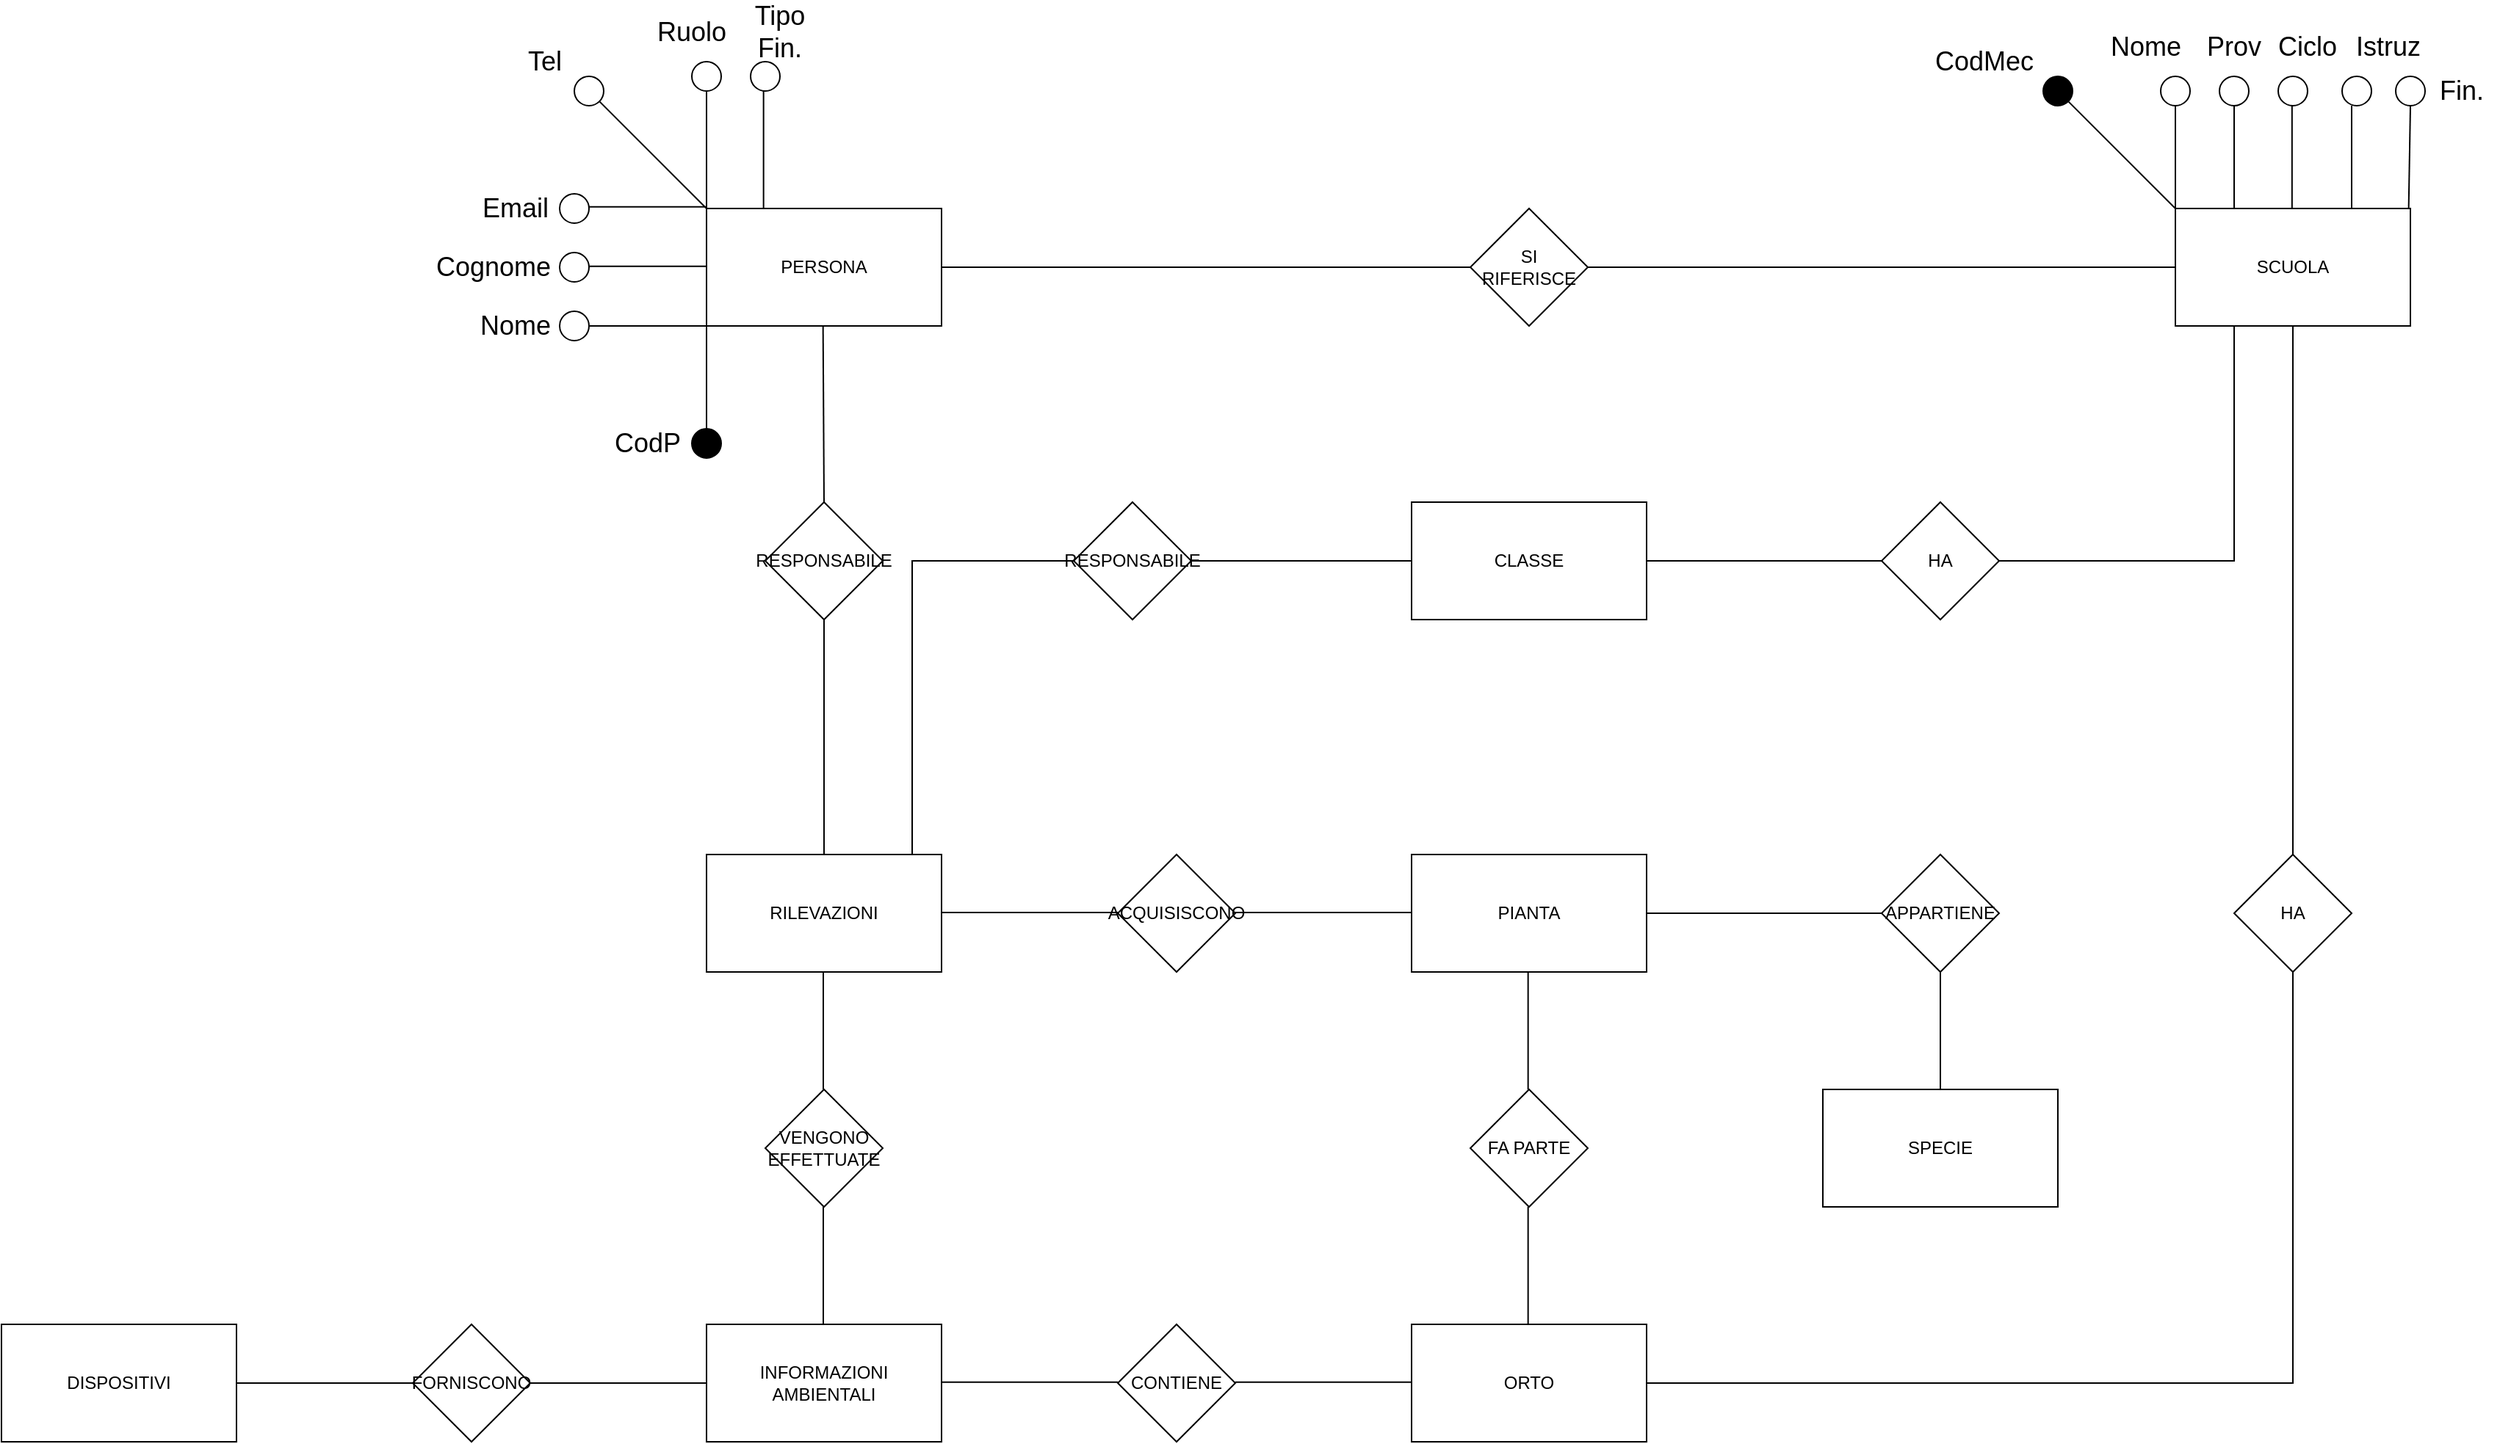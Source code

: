 <mxfile version="21.1.4" type="github">
  <diagram id="R2lEEEUBdFMjLlhIrx00" name="Page-1">
    <mxGraphModel dx="1235" dy="684" grid="1" gridSize="10" guides="1" tooltips="1" connect="1" arrows="1" fold="1" page="1" pageScale="1" pageWidth="1169" pageHeight="827" math="0" shadow="0" extFonts="Permanent Marker^https://fonts.googleapis.com/css?family=Permanent+Marker">
      <root>
        <mxCell id="0" />
        <mxCell id="1" parent="0" />
        <mxCell id="1GqtW3D0vnaD6hVMnLZm-1" value="SCUOLA" style="rounded=0;whiteSpace=wrap;html=1;" parent="1" vertex="1">
          <mxGeometry x="1640" y="280" width="160" height="80" as="geometry" />
        </mxCell>
        <mxCell id="1GqtW3D0vnaD6hVMnLZm-3" value="PERSONA" style="rounded=0;whiteSpace=wrap;html=1;" parent="1" vertex="1">
          <mxGeometry x="640" y="280" width="160" height="80" as="geometry" />
        </mxCell>
        <mxCell id="1GqtW3D0vnaD6hVMnLZm-5" value="SI RIFERISCE" style="rhombus;whiteSpace=wrap;html=1;" parent="1" vertex="1">
          <mxGeometry x="1160" y="280" width="80" height="80" as="geometry" />
        </mxCell>
        <mxCell id="1GqtW3D0vnaD6hVMnLZm-8" value="CLASSE" style="rounded=0;whiteSpace=wrap;html=1;" parent="1" vertex="1">
          <mxGeometry x="1120" y="480" width="160" height="80" as="geometry" />
        </mxCell>
        <mxCell id="1GqtW3D0vnaD6hVMnLZm-9" value="HA" style="rhombus;whiteSpace=wrap;html=1;" parent="1" vertex="1">
          <mxGeometry x="1440" y="480" width="80" height="80" as="geometry" />
        </mxCell>
        <mxCell id="1GqtW3D0vnaD6hVMnLZm-11" value="" style="endArrow=none;html=1;rounded=0;exitX=0;exitY=0.5;exitDx=0;exitDy=0;entryX=1;entryY=0.5;entryDx=0;entryDy=0;" parent="1" source="1GqtW3D0vnaD6hVMnLZm-9" target="1GqtW3D0vnaD6hVMnLZm-8" edge="1">
          <mxGeometry width="50" height="50" relative="1" as="geometry">
            <mxPoint x="1540" y="560" as="sourcePoint" />
            <mxPoint x="1500" y="530" as="targetPoint" />
          </mxGeometry>
        </mxCell>
        <mxCell id="1GqtW3D0vnaD6hVMnLZm-12" value="ORTO" style="rounded=0;whiteSpace=wrap;html=1;" parent="1" vertex="1">
          <mxGeometry x="1120" y="1040" width="160" height="80" as="geometry" />
        </mxCell>
        <mxCell id="1GqtW3D0vnaD6hVMnLZm-15" value="" style="endArrow=none;html=1;rounded=0;exitX=1;exitY=0.5;exitDx=0;exitDy=0;entryX=0.25;entryY=1;entryDx=0;entryDy=0;" parent="1" edge="1" target="1GqtW3D0vnaD6hVMnLZm-1" source="1GqtW3D0vnaD6hVMnLZm-9">
          <mxGeometry width="50" height="50" relative="1" as="geometry">
            <mxPoint x="1640" y="480" as="sourcePoint" />
            <mxPoint x="1680" y="400" as="targetPoint" />
            <Array as="points">
              <mxPoint x="1680" y="520" />
            </Array>
          </mxGeometry>
        </mxCell>
        <mxCell id="1GqtW3D0vnaD6hVMnLZm-16" value="" style="endArrow=none;html=1;rounded=0;exitX=0;exitY=0.5;exitDx=0;exitDy=0;entryX=1;entryY=0.5;entryDx=0;entryDy=0;" parent="1" source="1GqtW3D0vnaD6hVMnLZm-1" edge="1" target="1GqtW3D0vnaD6hVMnLZm-5">
          <mxGeometry width="50" height="50" relative="1" as="geometry">
            <mxPoint x="1400" y="400" as="sourcePoint" />
            <mxPoint x="1400" y="320" as="targetPoint" />
          </mxGeometry>
        </mxCell>
        <mxCell id="1GqtW3D0vnaD6hVMnLZm-17" value="" style="endArrow=none;html=1;rounded=0;exitX=0;exitY=0.5;exitDx=0;exitDy=0;entryX=1;entryY=0.5;entryDx=0;entryDy=0;" parent="1" source="1GqtW3D0vnaD6hVMnLZm-5" target="1GqtW3D0vnaD6hVMnLZm-3" edge="1">
          <mxGeometry width="50" height="50" relative="1" as="geometry">
            <mxPoint x="1210" y="390" as="sourcePoint" />
            <mxPoint x="1210" y="310" as="targetPoint" />
          </mxGeometry>
        </mxCell>
        <mxCell id="1GqtW3D0vnaD6hVMnLZm-18" value="HA" style="rhombus;whiteSpace=wrap;html=1;" parent="1" vertex="1">
          <mxGeometry x="1680" y="720" width="80" height="80" as="geometry" />
        </mxCell>
        <mxCell id="1GqtW3D0vnaD6hVMnLZm-20" value="" style="endArrow=none;html=1;rounded=0;entryX=0.5;entryY=1;entryDx=0;entryDy=0;exitX=1;exitY=0.5;exitDx=0;exitDy=0;" parent="1" edge="1" target="1GqtW3D0vnaD6hVMnLZm-18" source="1GqtW3D0vnaD6hVMnLZm-12">
          <mxGeometry width="50" height="50" relative="1" as="geometry">
            <mxPoint x="1610" y="1080" as="sourcePoint" />
            <mxPoint x="1609.5" y="830" as="targetPoint" />
            <Array as="points">
              <mxPoint x="1720" y="1080" />
            </Array>
          </mxGeometry>
        </mxCell>
        <mxCell id="1GqtW3D0vnaD6hVMnLZm-21" value="PIANTA" style="rounded=0;whiteSpace=wrap;html=1;" parent="1" vertex="1">
          <mxGeometry x="1120" y="720" width="160" height="80" as="geometry" />
        </mxCell>
        <mxCell id="1GqtW3D0vnaD6hVMnLZm-22" value="FA PARTE" style="rhombus;whiteSpace=wrap;html=1;" parent="1" vertex="1">
          <mxGeometry x="1160" y="880" width="80" height="80" as="geometry" />
        </mxCell>
        <mxCell id="1GqtW3D0vnaD6hVMnLZm-24" value="" style="endArrow=none;html=1;rounded=0;exitX=0;exitY=0.5;exitDx=0;exitDy=0;entryX=1;entryY=0.5;entryDx=0;entryDy=0;" parent="1" edge="1">
          <mxGeometry width="50" height="50" relative="1" as="geometry">
            <mxPoint x="920" y="1079.33" as="sourcePoint" />
            <mxPoint x="800" y="1079.33" as="targetPoint" />
          </mxGeometry>
        </mxCell>
        <mxCell id="1GqtW3D0vnaD6hVMnLZm-25" value="" style="endArrow=none;html=1;rounded=0;exitX=0;exitY=0.5;exitDx=0;exitDy=0;entryX=1;entryY=0.5;entryDx=0;entryDy=0;" parent="1" edge="1">
          <mxGeometry width="50" height="50" relative="1" as="geometry">
            <mxPoint x="1120" y="1079.33" as="sourcePoint" />
            <mxPoint x="1000" y="1079.33" as="targetPoint" />
          </mxGeometry>
        </mxCell>
        <mxCell id="1GqtW3D0vnaD6hVMnLZm-26" value="SPECIE" style="rounded=0;whiteSpace=wrap;html=1;" parent="1" vertex="1">
          <mxGeometry x="1400" y="880" width="160" height="80" as="geometry" />
        </mxCell>
        <mxCell id="1GqtW3D0vnaD6hVMnLZm-27" value="APPARTIENE" style="rhombus;whiteSpace=wrap;html=1;" parent="1" vertex="1">
          <mxGeometry x="1440" y="720" width="80" height="80" as="geometry" />
        </mxCell>
        <mxCell id="1GqtW3D0vnaD6hVMnLZm-28" value="" style="endArrow=none;html=1;rounded=0;entryX=0;entryY=0.5;entryDx=0;entryDy=0;exitX=1;exitY=0.5;exitDx=0;exitDy=0;" parent="1" edge="1" target="1GqtW3D0vnaD6hVMnLZm-27" source="1GqtW3D0vnaD6hVMnLZm-21">
          <mxGeometry width="50" height="50" relative="1" as="geometry">
            <mxPoint x="1250" y="900" as="sourcePoint" />
            <mxPoint x="1649.09" y="1099.75" as="targetPoint" />
          </mxGeometry>
        </mxCell>
        <mxCell id="1GqtW3D0vnaD6hVMnLZm-29" value="" style="endArrow=none;html=1;rounded=0;exitX=0.5;exitY=1;exitDx=0;exitDy=0;entryX=0.5;entryY=0;entryDx=0;entryDy=0;" parent="1" edge="1" target="1GqtW3D0vnaD6hVMnLZm-26" source="1GqtW3D0vnaD6hVMnLZm-27">
          <mxGeometry width="50" height="50" relative="1" as="geometry">
            <mxPoint x="1790" y="1010.5" as="sourcePoint" />
            <mxPoint x="1540" y="900" as="targetPoint" />
          </mxGeometry>
        </mxCell>
        <mxCell id="9_35HUgDkUIat2iefjqO-1" value="RILEVAZIONI" style="rounded=0;whiteSpace=wrap;html=1;" vertex="1" parent="1">
          <mxGeometry x="640" y="720" width="160" height="80" as="geometry" />
        </mxCell>
        <mxCell id="9_35HUgDkUIat2iefjqO-2" value="VENGONO EFFETTUATE" style="rhombus;whiteSpace=wrap;html=1;" vertex="1" parent="1">
          <mxGeometry x="680" y="880" width="80" height="80" as="geometry" />
        </mxCell>
        <mxCell id="9_35HUgDkUIat2iefjqO-3" value="" style="endArrow=none;html=1;rounded=0;exitX=0.5;exitY=0;exitDx=0;exitDy=0;entryX=0.5;entryY=1;entryDx=0;entryDy=0;" edge="1" parent="1">
          <mxGeometry width="50" height="50" relative="1" as="geometry">
            <mxPoint x="719.5" y="880" as="sourcePoint" />
            <mxPoint x="719.5" y="800" as="targetPoint" />
          </mxGeometry>
        </mxCell>
        <mxCell id="9_35HUgDkUIat2iefjqO-4" value="" style="endArrow=none;html=1;rounded=0;exitX=0.5;exitY=0;exitDx=0;exitDy=0;entryX=0.5;entryY=1;entryDx=0;entryDy=0;" edge="1" parent="1">
          <mxGeometry width="50" height="50" relative="1" as="geometry">
            <mxPoint x="719.5" y="1040" as="sourcePoint" />
            <mxPoint x="719.5" y="960" as="targetPoint" />
          </mxGeometry>
        </mxCell>
        <mxCell id="9_35HUgDkUIat2iefjqO-5" value="INFORMAZIONI AMBIENTALI" style="rounded=0;whiteSpace=wrap;html=1;" vertex="1" parent="1">
          <mxGeometry x="640" y="1040" width="160" height="80" as="geometry" />
        </mxCell>
        <mxCell id="9_35HUgDkUIat2iefjqO-6" value="ACQUISISCONO" style="rhombus;whiteSpace=wrap;html=1;" vertex="1" parent="1">
          <mxGeometry x="920" y="720" width="80" height="80" as="geometry" />
        </mxCell>
        <mxCell id="9_35HUgDkUIat2iefjqO-7" value="" style="endArrow=none;html=1;rounded=0;exitX=0;exitY=0.5;exitDx=0;exitDy=0;entryX=1;entryY=0.5;entryDx=0;entryDy=0;" edge="1" parent="1">
          <mxGeometry width="50" height="50" relative="1" as="geometry">
            <mxPoint x="1120" y="759.5" as="sourcePoint" />
            <mxPoint x="1000" y="759.5" as="targetPoint" />
          </mxGeometry>
        </mxCell>
        <mxCell id="9_35HUgDkUIat2iefjqO-8" value="" style="endArrow=none;html=1;rounded=0;exitX=0;exitY=0.5;exitDx=0;exitDy=0;entryX=1;entryY=0.5;entryDx=0;entryDy=0;" edge="1" parent="1">
          <mxGeometry width="50" height="50" relative="1" as="geometry">
            <mxPoint x="920" y="759.5" as="sourcePoint" />
            <mxPoint x="800" y="759.5" as="targetPoint" />
          </mxGeometry>
        </mxCell>
        <mxCell id="9_35HUgDkUIat2iefjqO-9" value="DISPOSITIVI" style="rounded=0;whiteSpace=wrap;html=1;" vertex="1" parent="1">
          <mxGeometry x="160" y="1040" width="160" height="80" as="geometry" />
        </mxCell>
        <mxCell id="9_35HUgDkUIat2iefjqO-10" value="FORNISCONO" style="rhombus;whiteSpace=wrap;html=1;" vertex="1" parent="1">
          <mxGeometry x="440" y="1040" width="80" height="80" as="geometry" />
        </mxCell>
        <mxCell id="9_35HUgDkUIat2iefjqO-13" value="" style="endArrow=none;html=1;rounded=0;exitX=1;exitY=0.5;exitDx=0;exitDy=0;entryX=0;entryY=0.5;entryDx=0;entryDy=0;" edge="1" parent="1" source="9_35HUgDkUIat2iefjqO-10" target="9_35HUgDkUIat2iefjqO-5">
          <mxGeometry width="50" height="50" relative="1" as="geometry">
            <mxPoint x="279.47" y="880" as="sourcePoint" />
            <mxPoint x="279.47" y="800" as="targetPoint" />
          </mxGeometry>
        </mxCell>
        <mxCell id="9_35HUgDkUIat2iefjqO-14" value="" style="endArrow=none;html=1;rounded=0;exitX=1;exitY=0.5;exitDx=0;exitDy=0;entryX=0;entryY=0.5;entryDx=0;entryDy=0;" edge="1" parent="1" source="9_35HUgDkUIat2iefjqO-9" target="9_35HUgDkUIat2iefjqO-10">
          <mxGeometry width="50" height="50" relative="1" as="geometry">
            <mxPoint x="279.47" y="1040" as="sourcePoint" />
            <mxPoint x="279.47" y="960" as="targetPoint" />
          </mxGeometry>
        </mxCell>
        <mxCell id="9_35HUgDkUIat2iefjqO-15" value="CONTIENE" style="rhombus;whiteSpace=wrap;html=1;" vertex="1" parent="1">
          <mxGeometry x="920" y="1040" width="80" height="80" as="geometry" />
        </mxCell>
        <mxCell id="9_35HUgDkUIat2iefjqO-16" value="" style="endArrow=none;html=1;rounded=0;exitX=0.5;exitY=0;exitDx=0;exitDy=0;entryX=0.5;entryY=1;entryDx=0;entryDy=0;" edge="1" parent="1">
          <mxGeometry width="50" height="50" relative="1" as="geometry">
            <mxPoint x="1199.33" y="880" as="sourcePoint" />
            <mxPoint x="1199.33" y="800" as="targetPoint" />
          </mxGeometry>
        </mxCell>
        <mxCell id="9_35HUgDkUIat2iefjqO-17" value="" style="endArrow=none;html=1;rounded=0;exitX=0.5;exitY=0;exitDx=0;exitDy=0;entryX=0.5;entryY=1;entryDx=0;entryDy=0;" edge="1" parent="1">
          <mxGeometry width="50" height="50" relative="1" as="geometry">
            <mxPoint x="1199.33" y="1040" as="sourcePoint" />
            <mxPoint x="1199.33" y="960" as="targetPoint" />
          </mxGeometry>
        </mxCell>
        <mxCell id="DDrjwqXmX3AK9MPqNoBI-1" value="" style="endArrow=none;html=1;rounded=0;entryX=0.5;entryY=1;entryDx=0;entryDy=0;exitX=0.5;exitY=0;exitDx=0;exitDy=0;" edge="1" parent="1" source="1GqtW3D0vnaD6hVMnLZm-18" target="1GqtW3D0vnaD6hVMnLZm-1">
          <mxGeometry width="50" height="50" relative="1" as="geometry">
            <mxPoint x="1720" y="720" as="sourcePoint" />
            <mxPoint x="1719.33" y="410" as="targetPoint" />
          </mxGeometry>
        </mxCell>
        <mxCell id="DDrjwqXmX3AK9MPqNoBI-8" value="" style="endArrow=none;html=1;rounded=0;exitX=0;exitY=0.5;exitDx=0;exitDy=0;entryX=1;entryY=0.5;entryDx=0;entryDy=0;" edge="1" parent="1" source="1GqtW3D0vnaD6hVMnLZm-8" target="DDrjwqXmX3AK9MPqNoBI-11">
          <mxGeometry width="50" height="50" relative="1" as="geometry">
            <mxPoint x="1000" y="519.33" as="sourcePoint" />
            <mxPoint x="840" y="519.33" as="targetPoint" />
          </mxGeometry>
        </mxCell>
        <mxCell id="DDrjwqXmX3AK9MPqNoBI-10" value="" style="endArrow=none;html=1;rounded=0;exitX=0.5;exitY=0;exitDx=0;exitDy=0;entryX=0.5;entryY=1;entryDx=0;entryDy=0;" edge="1" parent="1" source="DDrjwqXmX3AK9MPqNoBI-4">
          <mxGeometry width="50" height="50" relative="1" as="geometry">
            <mxPoint x="719.33" y="440" as="sourcePoint" />
            <mxPoint x="719.33" y="360" as="targetPoint" />
          </mxGeometry>
        </mxCell>
        <mxCell id="DDrjwqXmX3AK9MPqNoBI-11" value="RESPONSABILE" style="rhombus;whiteSpace=wrap;html=1;" vertex="1" parent="1">
          <mxGeometry x="890" y="480" width="80" height="80" as="geometry" />
        </mxCell>
        <mxCell id="DDrjwqXmX3AK9MPqNoBI-4" value="RESPONSABILE" style="rhombus;whiteSpace=wrap;html=1;" vertex="1" parent="1">
          <mxGeometry x="680" y="480" width="80" height="80" as="geometry" />
        </mxCell>
        <mxCell id="DDrjwqXmX3AK9MPqNoBI-13" value="" style="endArrow=none;html=1;rounded=0;exitX=0.5;exitY=0;exitDx=0;exitDy=0;entryX=0.5;entryY=1;entryDx=0;entryDy=0;" edge="1" parent="1" source="9_35HUgDkUIat2iefjqO-1" target="DDrjwqXmX3AK9MPqNoBI-4">
          <mxGeometry width="50" height="50" relative="1" as="geometry">
            <mxPoint x="719.33" y="600" as="sourcePoint" />
            <mxPoint x="719.33" y="520" as="targetPoint" />
          </mxGeometry>
        </mxCell>
        <mxCell id="DDrjwqXmX3AK9MPqNoBI-14" value="" style="endArrow=none;html=1;rounded=0;entryX=0;entryY=0.5;entryDx=0;entryDy=0;" edge="1" parent="1" target="DDrjwqXmX3AK9MPqNoBI-11">
          <mxGeometry width="50" height="50" relative="1" as="geometry">
            <mxPoint x="780" y="720" as="sourcePoint" />
            <mxPoint x="879.33" y="560" as="targetPoint" />
            <Array as="points">
              <mxPoint x="780" y="520" />
            </Array>
          </mxGeometry>
        </mxCell>
        <mxCell id="9_35HUgDkUIat2iefjqO-19" value="" style="ellipse;whiteSpace=wrap;html=1;fillColor=#000000;direction=south;" vertex="1" parent="1">
          <mxGeometry x="630" y="430" width="20" height="20" as="geometry" />
        </mxCell>
        <mxCell id="9_35HUgDkUIat2iefjqO-20" value="&lt;font style=&quot;font-size: 18px;&quot;&gt;CodP&lt;/font&gt;" style="text;html=1;strokeColor=none;fillColor=none;align=center;verticalAlign=middle;whiteSpace=wrap;rounded=0;" vertex="1" parent="1">
          <mxGeometry x="570" y="420" width="60" height="40" as="geometry" />
        </mxCell>
        <mxCell id="9_35HUgDkUIat2iefjqO-26" value="" style="endArrow=none;html=1;rounded=0;entryX=0;entryY=1;entryDx=0;entryDy=0;exitX=0;exitY=0.5;exitDx=0;exitDy=0;" edge="1" parent="1" source="9_35HUgDkUIat2iefjqO-19" target="1GqtW3D0vnaD6hVMnLZm-3">
          <mxGeometry width="50" height="50" relative="1" as="geometry">
            <mxPoint x="640" y="420" as="sourcePoint" />
            <mxPoint x="690" y="370" as="targetPoint" />
          </mxGeometry>
        </mxCell>
        <mxCell id="9_35HUgDkUIat2iefjqO-27" value="" style="ellipse;whiteSpace=wrap;html=1;fillColor=#FFFFFF;direction=south;gradientColor=none;" vertex="1" parent="1">
          <mxGeometry x="540" y="350" width="20" height="20" as="geometry" />
        </mxCell>
        <mxCell id="9_35HUgDkUIat2iefjqO-28" value="" style="endArrow=none;html=1;rounded=0;exitX=0.5;exitY=0;exitDx=0;exitDy=0;" edge="1" parent="1" source="9_35HUgDkUIat2iefjqO-27">
          <mxGeometry width="50" height="50" relative="1" as="geometry">
            <mxPoint x="560" y="410" as="sourcePoint" />
            <mxPoint x="640" y="360" as="targetPoint" />
          </mxGeometry>
        </mxCell>
        <mxCell id="9_35HUgDkUIat2iefjqO-29" value="&lt;span style=&quot;font-size: 18px;&quot;&gt;Nome&lt;/span&gt;" style="text;html=1;strokeColor=none;fillColor=none;align=center;verticalAlign=middle;whiteSpace=wrap;rounded=0;" vertex="1" parent="1">
          <mxGeometry x="480" y="340" width="60" height="40" as="geometry" />
        </mxCell>
        <mxCell id="9_35HUgDkUIat2iefjqO-30" value="" style="ellipse;whiteSpace=wrap;html=1;fillColor=#FFFFFF;direction=south;gradientColor=none;" vertex="1" parent="1">
          <mxGeometry x="540" y="310" width="20" height="20" as="geometry" />
        </mxCell>
        <mxCell id="9_35HUgDkUIat2iefjqO-31" value="" style="endArrow=none;html=1;rounded=0;exitX=0.5;exitY=0;exitDx=0;exitDy=0;" edge="1" parent="1">
          <mxGeometry width="50" height="50" relative="1" as="geometry">
            <mxPoint x="560" y="319.41" as="sourcePoint" />
            <mxPoint x="640" y="319.41" as="targetPoint" />
          </mxGeometry>
        </mxCell>
        <mxCell id="9_35HUgDkUIat2iefjqO-32" value="&lt;span style=&quot;font-size: 18px;&quot;&gt;Cognome&lt;/span&gt;" style="text;html=1;strokeColor=none;fillColor=none;align=center;verticalAlign=middle;whiteSpace=wrap;rounded=0;" vertex="1" parent="1">
          <mxGeometry x="450" y="300" width="90" height="40" as="geometry" />
        </mxCell>
        <mxCell id="9_35HUgDkUIat2iefjqO-34" value="" style="ellipse;whiteSpace=wrap;html=1;fillColor=#FFFFFF;direction=south;gradientColor=none;" vertex="1" parent="1">
          <mxGeometry x="540" y="270" width="20" height="20" as="geometry" />
        </mxCell>
        <mxCell id="9_35HUgDkUIat2iefjqO-35" value="" style="endArrow=none;html=1;rounded=0;exitX=0.5;exitY=0;exitDx=0;exitDy=0;" edge="1" parent="1">
          <mxGeometry width="50" height="50" relative="1" as="geometry">
            <mxPoint x="560" y="278.82" as="sourcePoint" />
            <mxPoint x="640" y="278.82" as="targetPoint" />
          </mxGeometry>
        </mxCell>
        <mxCell id="9_35HUgDkUIat2iefjqO-36" value="&lt;span style=&quot;font-size: 18px;&quot;&gt;Email&lt;/span&gt;" style="text;html=1;strokeColor=none;fillColor=none;align=center;verticalAlign=middle;whiteSpace=wrap;rounded=0;" vertex="1" parent="1">
          <mxGeometry x="480" y="260" width="60" height="40" as="geometry" />
        </mxCell>
        <mxCell id="9_35HUgDkUIat2iefjqO-37" value="" style="ellipse;whiteSpace=wrap;html=1;fillColor=#FFFFFF;direction=south;gradientColor=none;" vertex="1" parent="1">
          <mxGeometry x="550" y="190" width="20" height="20" as="geometry" />
        </mxCell>
        <mxCell id="9_35HUgDkUIat2iefjqO-38" value="" style="endArrow=none;html=1;rounded=0;exitX=1;exitY=0;exitDx=0;exitDy=0;entryX=0;entryY=0;entryDx=0;entryDy=0;" edge="1" parent="1" source="9_35HUgDkUIat2iefjqO-37" target="1GqtW3D0vnaD6hVMnLZm-3">
          <mxGeometry width="50" height="50" relative="1" as="geometry">
            <mxPoint x="620" y="220.0" as="sourcePoint" />
            <mxPoint x="700" y="220.0" as="targetPoint" />
          </mxGeometry>
        </mxCell>
        <mxCell id="9_35HUgDkUIat2iefjqO-39" value="&lt;span style=&quot;font-size: 18px;&quot;&gt;Tel&lt;/span&gt;" style="text;html=1;strokeColor=none;fillColor=none;align=center;verticalAlign=middle;whiteSpace=wrap;rounded=0;" vertex="1" parent="1">
          <mxGeometry x="510" y="160" width="40" height="40" as="geometry" />
        </mxCell>
        <mxCell id="9_35HUgDkUIat2iefjqO-40" value="" style="ellipse;whiteSpace=wrap;html=1;fillColor=#FFFFFF;direction=south;gradientColor=none;" vertex="1" parent="1">
          <mxGeometry x="630" y="180" width="20" height="20" as="geometry" />
        </mxCell>
        <mxCell id="9_35HUgDkUIat2iefjqO-41" value="" style="endArrow=none;html=1;rounded=0;exitX=1;exitY=0.5;exitDx=0;exitDy=0;entryX=0;entryY=0;entryDx=0;entryDy=0;" edge="1" parent="1" source="9_35HUgDkUIat2iefjqO-40" target="1GqtW3D0vnaD6hVMnLZm-3">
          <mxGeometry width="50" height="50" relative="1" as="geometry">
            <mxPoint x="630" y="220.0" as="sourcePoint" />
            <mxPoint x="710" y="220.0" as="targetPoint" />
          </mxGeometry>
        </mxCell>
        <mxCell id="9_35HUgDkUIat2iefjqO-42" value="&lt;span style=&quot;font-size: 18px;&quot;&gt;Ruolo&lt;/span&gt;" style="text;html=1;strokeColor=none;fillColor=none;align=center;verticalAlign=middle;whiteSpace=wrap;rounded=0;" vertex="1" parent="1">
          <mxGeometry x="600" y="140" width="60" height="40" as="geometry" />
        </mxCell>
        <mxCell id="9_35HUgDkUIat2iefjqO-43" value="" style="ellipse;whiteSpace=wrap;html=1;fillColor=#FFFFFF;direction=south;gradientColor=none;" vertex="1" parent="1">
          <mxGeometry x="670" y="180" width="20" height="20" as="geometry" />
        </mxCell>
        <mxCell id="9_35HUgDkUIat2iefjqO-44" value="" style="endArrow=none;html=1;rounded=0;exitX=1;exitY=0.5;exitDx=0;exitDy=0;entryX=0;entryY=0;entryDx=0;entryDy=0;" edge="1" parent="1">
          <mxGeometry width="50" height="50" relative="1" as="geometry">
            <mxPoint x="678.82" y="200" as="sourcePoint" />
            <mxPoint x="678.82" y="280" as="targetPoint" />
          </mxGeometry>
        </mxCell>
        <mxCell id="9_35HUgDkUIat2iefjqO-45" value="&lt;span style=&quot;font-size: 18px;&quot;&gt;Tipo Fin.&lt;/span&gt;" style="text;html=1;strokeColor=none;fillColor=none;align=center;verticalAlign=middle;whiteSpace=wrap;rounded=0;" vertex="1" parent="1">
          <mxGeometry x="660" y="140" width="60" height="40" as="geometry" />
        </mxCell>
        <mxCell id="9_35HUgDkUIat2iefjqO-46" value="" style="ellipse;whiteSpace=wrap;html=1;fillColor=#000000;direction=south;" vertex="1" parent="1">
          <mxGeometry x="1550" y="190" width="20" height="20" as="geometry" />
        </mxCell>
        <mxCell id="9_35HUgDkUIat2iefjqO-47" value="" style="endArrow=none;html=1;rounded=0;entryX=1;entryY=0;entryDx=0;entryDy=0;exitX=0;exitY=0;exitDx=0;exitDy=0;" edge="1" parent="1" source="1GqtW3D0vnaD6hVMnLZm-1" target="9_35HUgDkUIat2iefjqO-46">
          <mxGeometry width="50" height="50" relative="1" as="geometry">
            <mxPoint x="1580" y="280" as="sourcePoint" />
            <mxPoint x="1580" y="210" as="targetPoint" />
          </mxGeometry>
        </mxCell>
        <mxCell id="9_35HUgDkUIat2iefjqO-48" value="&lt;font style=&quot;font-size: 18px;&quot;&gt;CodMec&lt;/font&gt;" style="text;html=1;strokeColor=none;fillColor=none;align=center;verticalAlign=middle;whiteSpace=wrap;rounded=0;" vertex="1" parent="1">
          <mxGeometry x="1470" y="160" width="80" height="40" as="geometry" />
        </mxCell>
        <mxCell id="9_35HUgDkUIat2iefjqO-49" value="" style="endArrow=none;html=1;rounded=0;exitX=0;exitY=0;exitDx=0;exitDy=0;entryX=1;entryY=0.5;entryDx=0;entryDy=0;" edge="1" parent="1" source="1GqtW3D0vnaD6hVMnLZm-1" target="9_35HUgDkUIat2iefjqO-50">
          <mxGeometry width="50" height="50" relative="1" as="geometry">
            <mxPoint x="1800" y="358.82" as="sourcePoint" />
            <mxPoint x="1880" y="440" as="targetPoint" />
          </mxGeometry>
        </mxCell>
        <mxCell id="9_35HUgDkUIat2iefjqO-50" value="" style="ellipse;whiteSpace=wrap;html=1;fillColor=#FFFFFF;direction=south;gradientColor=none;" vertex="1" parent="1">
          <mxGeometry x="1630" y="190" width="20" height="20" as="geometry" />
        </mxCell>
        <mxCell id="9_35HUgDkUIat2iefjqO-51" value="&lt;span style=&quot;font-size: 18px;&quot;&gt;Nome&lt;/span&gt;" style="text;html=1;strokeColor=none;fillColor=none;align=center;verticalAlign=middle;whiteSpace=wrap;rounded=0;" vertex="1" parent="1">
          <mxGeometry x="1590" y="150" width="60" height="40" as="geometry" />
        </mxCell>
        <mxCell id="9_35HUgDkUIat2iefjqO-52" value="" style="ellipse;whiteSpace=wrap;html=1;fillColor=#FFFFFF;direction=south;gradientColor=none;" vertex="1" parent="1">
          <mxGeometry x="1670" y="190" width="20" height="20" as="geometry" />
        </mxCell>
        <mxCell id="9_35HUgDkUIat2iefjqO-54" value="" style="endArrow=none;html=1;rounded=0;exitX=0.25;exitY=0;exitDx=0;exitDy=0;entryX=1;entryY=0.5;entryDx=0;entryDy=0;" edge="1" parent="1" source="1GqtW3D0vnaD6hVMnLZm-1" target="9_35HUgDkUIat2iefjqO-52">
          <mxGeometry width="50" height="50" relative="1" as="geometry">
            <mxPoint x="1940" y="355.82" as="sourcePoint" />
            <mxPoint x="1680" y="230" as="targetPoint" />
          </mxGeometry>
        </mxCell>
        <mxCell id="9_35HUgDkUIat2iefjqO-55" value="&lt;span style=&quot;font-size: 18px;&quot;&gt;Prov&lt;/span&gt;" style="text;html=1;strokeColor=none;fillColor=none;align=center;verticalAlign=middle;whiteSpace=wrap;rounded=0;" vertex="1" parent="1">
          <mxGeometry x="1655" y="150" width="50" height="40" as="geometry" />
        </mxCell>
        <mxCell id="9_35HUgDkUIat2iefjqO-57" value="" style="ellipse;whiteSpace=wrap;html=1;fillColor=#FFFFFF;direction=south;gradientColor=none;" vertex="1" parent="1">
          <mxGeometry x="1710" y="190" width="20" height="20" as="geometry" />
        </mxCell>
        <mxCell id="9_35HUgDkUIat2iefjqO-67" value="" style="endArrow=none;html=1;rounded=0;exitX=0.25;exitY=0;exitDx=0;exitDy=0;entryX=1;entryY=0.5;entryDx=0;entryDy=0;" edge="1" parent="1">
          <mxGeometry width="50" height="50" relative="1" as="geometry">
            <mxPoint x="1719.41" y="280" as="sourcePoint" />
            <mxPoint x="1719.41" y="210" as="targetPoint" />
          </mxGeometry>
        </mxCell>
        <mxCell id="9_35HUgDkUIat2iefjqO-68" value="&lt;span style=&quot;font-size: 18px;&quot;&gt;Ciclo&lt;/span&gt;" style="text;html=1;strokeColor=none;fillColor=none;align=center;verticalAlign=middle;whiteSpace=wrap;rounded=0;" vertex="1" parent="1">
          <mxGeometry x="1705" y="150" width="50" height="40" as="geometry" />
        </mxCell>
        <mxCell id="9_35HUgDkUIat2iefjqO-70" value="" style="ellipse;whiteSpace=wrap;html=1;fillColor=#FFFFFF;direction=south;gradientColor=none;" vertex="1" parent="1">
          <mxGeometry x="1753.5" y="190" width="20" height="20" as="geometry" />
        </mxCell>
        <mxCell id="9_35HUgDkUIat2iefjqO-71" value="" style="endArrow=none;html=1;rounded=0;exitX=0.25;exitY=0;exitDx=0;exitDy=0;entryX=1;entryY=0.5;entryDx=0;entryDy=0;" edge="1" parent="1">
          <mxGeometry width="50" height="50" relative="1" as="geometry">
            <mxPoint x="1760" y="280" as="sourcePoint" />
            <mxPoint x="1760" y="210" as="targetPoint" />
          </mxGeometry>
        </mxCell>
        <mxCell id="9_35HUgDkUIat2iefjqO-72" value="&lt;span style=&quot;font-size: 18px;&quot;&gt;Istruz&lt;/span&gt;" style="text;html=1;strokeColor=none;fillColor=none;align=center;verticalAlign=middle;whiteSpace=wrap;rounded=0;" vertex="1" parent="1">
          <mxGeometry x="1760" y="150" width="50" height="40" as="geometry" />
        </mxCell>
        <mxCell id="9_35HUgDkUIat2iefjqO-73" value="" style="ellipse;whiteSpace=wrap;html=1;fillColor=#FFFFFF;direction=south;gradientColor=none;" vertex="1" parent="1">
          <mxGeometry x="1790" y="190" width="20" height="20" as="geometry" />
        </mxCell>
        <mxCell id="9_35HUgDkUIat2iefjqO-74" value="" style="endArrow=none;html=1;rounded=0;exitX=0.25;exitY=0;exitDx=0;exitDy=0;entryX=1;entryY=0.5;entryDx=0;entryDy=0;" edge="1" parent="1" target="9_35HUgDkUIat2iefjqO-73">
          <mxGeometry width="50" height="50" relative="1" as="geometry">
            <mxPoint x="1798.82" y="280" as="sourcePoint" />
            <mxPoint x="1799" y="220" as="targetPoint" />
          </mxGeometry>
        </mxCell>
        <mxCell id="9_35HUgDkUIat2iefjqO-76" value="&lt;span style=&quot;font-size: 18px;&quot;&gt;Fin.&lt;/span&gt;" style="text;html=1;strokeColor=none;fillColor=none;align=center;verticalAlign=middle;whiteSpace=wrap;rounded=0;" vertex="1" parent="1">
          <mxGeometry x="1810" y="180" width="50" height="40" as="geometry" />
        </mxCell>
      </root>
    </mxGraphModel>
  </diagram>
</mxfile>
